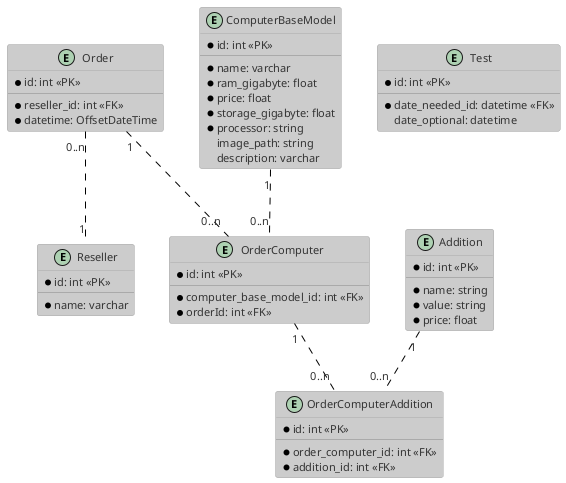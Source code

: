 @startuml

!theme reddress-lightblue


entity Reseller {
*id: int <<PK>>
--
*name: varchar
}

entity ComputerBaseModel {
*id: int <<PK>>
--
*name: varchar
*ram_gigabyte: float 
*price: float
*storage_gigabyte: float
*processor: string
image_path: string
description: varchar
}

entity OrderComputer {
*id: int <<PK>>
--
*computer_base_model_id: int <<FK>>
*orderId: int <<FK>>
}

entity Addition {
  *id: int <<PK>>
  --
  *name: string
  *value: string
  *price: float
}

entity OrderComputerAddition {
  *id: int <<PK>>
  --
  *order_computer_id: int <<FK>>
  *addition_id: int <<FK>>
}

entity Order {
*id: int <<PK>>
--
*reseller_id: int <<FK>>
*datetime: OffsetDateTime
}

entity Test {
  *id: int <<PK>>
  --
  *date_needed_id: datetime <<FK>>
  date_optional: datetime
}


Order "1".."0..n" OrderComputer
Order "0..n".."1" Reseller 
ComputerBaseModel "1".."0..n" OrderComputer
OrderComputer "1".."0..n" OrderComputerAddition
Addition "1".."0..n" OrderComputerAddition

@enduml